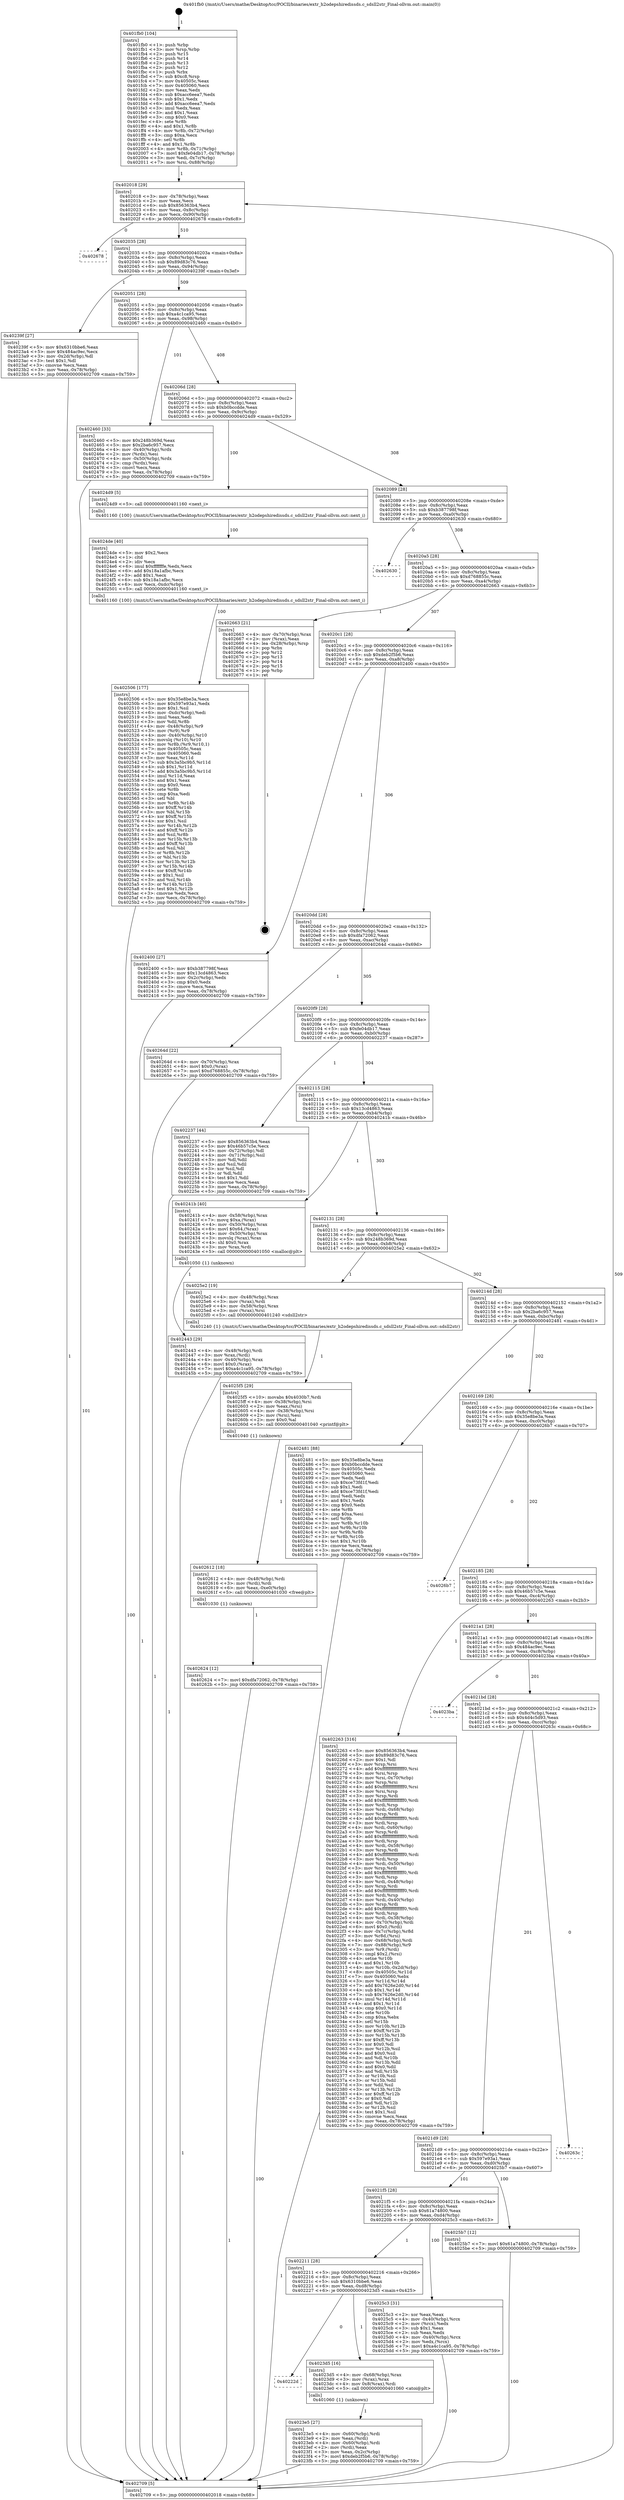 digraph "0x401fb0" {
  label = "0x401fb0 (/mnt/c/Users/mathe/Desktop/tcc/POCII/binaries/extr_h2odepshiredissds.c_sdsll2str_Final-ollvm.out::main(0))"
  labelloc = "t"
  node[shape=record]

  Entry [label="",width=0.3,height=0.3,shape=circle,fillcolor=black,style=filled]
  "0x402018" [label="{
     0x402018 [29]\l
     | [instrs]\l
     &nbsp;&nbsp;0x402018 \<+3\>: mov -0x78(%rbp),%eax\l
     &nbsp;&nbsp;0x40201b \<+2\>: mov %eax,%ecx\l
     &nbsp;&nbsp;0x40201d \<+6\>: sub $0x856363b4,%ecx\l
     &nbsp;&nbsp;0x402023 \<+6\>: mov %eax,-0x8c(%rbp)\l
     &nbsp;&nbsp;0x402029 \<+6\>: mov %ecx,-0x90(%rbp)\l
     &nbsp;&nbsp;0x40202f \<+6\>: je 0000000000402678 \<main+0x6c8\>\l
  }"]
  "0x402678" [label="{
     0x402678\l
  }", style=dashed]
  "0x402035" [label="{
     0x402035 [28]\l
     | [instrs]\l
     &nbsp;&nbsp;0x402035 \<+5\>: jmp 000000000040203a \<main+0x8a\>\l
     &nbsp;&nbsp;0x40203a \<+6\>: mov -0x8c(%rbp),%eax\l
     &nbsp;&nbsp;0x402040 \<+5\>: sub $0x89d83c76,%eax\l
     &nbsp;&nbsp;0x402045 \<+6\>: mov %eax,-0x94(%rbp)\l
     &nbsp;&nbsp;0x40204b \<+6\>: je 000000000040239f \<main+0x3ef\>\l
  }"]
  Exit [label="",width=0.3,height=0.3,shape=circle,fillcolor=black,style=filled,peripheries=2]
  "0x40239f" [label="{
     0x40239f [27]\l
     | [instrs]\l
     &nbsp;&nbsp;0x40239f \<+5\>: mov $0x6310bbe6,%eax\l
     &nbsp;&nbsp;0x4023a4 \<+5\>: mov $0x484ac9ec,%ecx\l
     &nbsp;&nbsp;0x4023a9 \<+3\>: mov -0x2d(%rbp),%dl\l
     &nbsp;&nbsp;0x4023ac \<+3\>: test $0x1,%dl\l
     &nbsp;&nbsp;0x4023af \<+3\>: cmovne %ecx,%eax\l
     &nbsp;&nbsp;0x4023b2 \<+3\>: mov %eax,-0x78(%rbp)\l
     &nbsp;&nbsp;0x4023b5 \<+5\>: jmp 0000000000402709 \<main+0x759\>\l
  }"]
  "0x402051" [label="{
     0x402051 [28]\l
     | [instrs]\l
     &nbsp;&nbsp;0x402051 \<+5\>: jmp 0000000000402056 \<main+0xa6\>\l
     &nbsp;&nbsp;0x402056 \<+6\>: mov -0x8c(%rbp),%eax\l
     &nbsp;&nbsp;0x40205c \<+5\>: sub $0xa4c1ca95,%eax\l
     &nbsp;&nbsp;0x402061 \<+6\>: mov %eax,-0x98(%rbp)\l
     &nbsp;&nbsp;0x402067 \<+6\>: je 0000000000402460 \<main+0x4b0\>\l
  }"]
  "0x402624" [label="{
     0x402624 [12]\l
     | [instrs]\l
     &nbsp;&nbsp;0x402624 \<+7\>: movl $0xdfa72062,-0x78(%rbp)\l
     &nbsp;&nbsp;0x40262b \<+5\>: jmp 0000000000402709 \<main+0x759\>\l
  }"]
  "0x402460" [label="{
     0x402460 [33]\l
     | [instrs]\l
     &nbsp;&nbsp;0x402460 \<+5\>: mov $0x248b369d,%eax\l
     &nbsp;&nbsp;0x402465 \<+5\>: mov $0x2ba6c957,%ecx\l
     &nbsp;&nbsp;0x40246a \<+4\>: mov -0x40(%rbp),%rdx\l
     &nbsp;&nbsp;0x40246e \<+2\>: mov (%rdx),%esi\l
     &nbsp;&nbsp;0x402470 \<+4\>: mov -0x50(%rbp),%rdx\l
     &nbsp;&nbsp;0x402474 \<+2\>: cmp (%rdx),%esi\l
     &nbsp;&nbsp;0x402476 \<+3\>: cmovl %ecx,%eax\l
     &nbsp;&nbsp;0x402479 \<+3\>: mov %eax,-0x78(%rbp)\l
     &nbsp;&nbsp;0x40247c \<+5\>: jmp 0000000000402709 \<main+0x759\>\l
  }"]
  "0x40206d" [label="{
     0x40206d [28]\l
     | [instrs]\l
     &nbsp;&nbsp;0x40206d \<+5\>: jmp 0000000000402072 \<main+0xc2\>\l
     &nbsp;&nbsp;0x402072 \<+6\>: mov -0x8c(%rbp),%eax\l
     &nbsp;&nbsp;0x402078 \<+5\>: sub $0xb0bccdde,%eax\l
     &nbsp;&nbsp;0x40207d \<+6\>: mov %eax,-0x9c(%rbp)\l
     &nbsp;&nbsp;0x402083 \<+6\>: je 00000000004024d9 \<main+0x529\>\l
  }"]
  "0x402612" [label="{
     0x402612 [18]\l
     | [instrs]\l
     &nbsp;&nbsp;0x402612 \<+4\>: mov -0x48(%rbp),%rdi\l
     &nbsp;&nbsp;0x402616 \<+3\>: mov (%rdi),%rdi\l
     &nbsp;&nbsp;0x402619 \<+6\>: mov %eax,-0xe0(%rbp)\l
     &nbsp;&nbsp;0x40261f \<+5\>: call 0000000000401030 \<free@plt\>\l
     | [calls]\l
     &nbsp;&nbsp;0x401030 \{1\} (unknown)\l
  }"]
  "0x4024d9" [label="{
     0x4024d9 [5]\l
     | [instrs]\l
     &nbsp;&nbsp;0x4024d9 \<+5\>: call 0000000000401160 \<next_i\>\l
     | [calls]\l
     &nbsp;&nbsp;0x401160 \{100\} (/mnt/c/Users/mathe/Desktop/tcc/POCII/binaries/extr_h2odepshiredissds.c_sdsll2str_Final-ollvm.out::next_i)\l
  }"]
  "0x402089" [label="{
     0x402089 [28]\l
     | [instrs]\l
     &nbsp;&nbsp;0x402089 \<+5\>: jmp 000000000040208e \<main+0xde\>\l
     &nbsp;&nbsp;0x40208e \<+6\>: mov -0x8c(%rbp),%eax\l
     &nbsp;&nbsp;0x402094 \<+5\>: sub $0xb387798f,%eax\l
     &nbsp;&nbsp;0x402099 \<+6\>: mov %eax,-0xa0(%rbp)\l
     &nbsp;&nbsp;0x40209f \<+6\>: je 0000000000402630 \<main+0x680\>\l
  }"]
  "0x4025f5" [label="{
     0x4025f5 [29]\l
     | [instrs]\l
     &nbsp;&nbsp;0x4025f5 \<+10\>: movabs $0x4030b7,%rdi\l
     &nbsp;&nbsp;0x4025ff \<+4\>: mov -0x38(%rbp),%rsi\l
     &nbsp;&nbsp;0x402603 \<+2\>: mov %eax,(%rsi)\l
     &nbsp;&nbsp;0x402605 \<+4\>: mov -0x38(%rbp),%rsi\l
     &nbsp;&nbsp;0x402609 \<+2\>: mov (%rsi),%esi\l
     &nbsp;&nbsp;0x40260b \<+2\>: mov $0x0,%al\l
     &nbsp;&nbsp;0x40260d \<+5\>: call 0000000000401040 \<printf@plt\>\l
     | [calls]\l
     &nbsp;&nbsp;0x401040 \{1\} (unknown)\l
  }"]
  "0x402630" [label="{
     0x402630\l
  }", style=dashed]
  "0x4020a5" [label="{
     0x4020a5 [28]\l
     | [instrs]\l
     &nbsp;&nbsp;0x4020a5 \<+5\>: jmp 00000000004020aa \<main+0xfa\>\l
     &nbsp;&nbsp;0x4020aa \<+6\>: mov -0x8c(%rbp),%eax\l
     &nbsp;&nbsp;0x4020b0 \<+5\>: sub $0xd768855c,%eax\l
     &nbsp;&nbsp;0x4020b5 \<+6\>: mov %eax,-0xa4(%rbp)\l
     &nbsp;&nbsp;0x4020bb \<+6\>: je 0000000000402663 \<main+0x6b3\>\l
  }"]
  "0x402506" [label="{
     0x402506 [177]\l
     | [instrs]\l
     &nbsp;&nbsp;0x402506 \<+5\>: mov $0x35e8be3a,%ecx\l
     &nbsp;&nbsp;0x40250b \<+5\>: mov $0x597e93a1,%edx\l
     &nbsp;&nbsp;0x402510 \<+3\>: mov $0x1,%sil\l
     &nbsp;&nbsp;0x402513 \<+6\>: mov -0xdc(%rbp),%edi\l
     &nbsp;&nbsp;0x402519 \<+3\>: imul %eax,%edi\l
     &nbsp;&nbsp;0x40251c \<+3\>: mov %dil,%r8b\l
     &nbsp;&nbsp;0x40251f \<+4\>: mov -0x48(%rbp),%r9\l
     &nbsp;&nbsp;0x402523 \<+3\>: mov (%r9),%r9\l
     &nbsp;&nbsp;0x402526 \<+4\>: mov -0x40(%rbp),%r10\l
     &nbsp;&nbsp;0x40252a \<+3\>: movslq (%r10),%r10\l
     &nbsp;&nbsp;0x40252d \<+4\>: mov %r8b,(%r9,%r10,1)\l
     &nbsp;&nbsp;0x402531 \<+7\>: mov 0x40505c,%eax\l
     &nbsp;&nbsp;0x402538 \<+7\>: mov 0x405060,%edi\l
     &nbsp;&nbsp;0x40253f \<+3\>: mov %eax,%r11d\l
     &nbsp;&nbsp;0x402542 \<+7\>: sub $0x3a5bc9b5,%r11d\l
     &nbsp;&nbsp;0x402549 \<+4\>: sub $0x1,%r11d\l
     &nbsp;&nbsp;0x40254d \<+7\>: add $0x3a5bc9b5,%r11d\l
     &nbsp;&nbsp;0x402554 \<+4\>: imul %r11d,%eax\l
     &nbsp;&nbsp;0x402558 \<+3\>: and $0x1,%eax\l
     &nbsp;&nbsp;0x40255b \<+3\>: cmp $0x0,%eax\l
     &nbsp;&nbsp;0x40255e \<+4\>: sete %r8b\l
     &nbsp;&nbsp;0x402562 \<+3\>: cmp $0xa,%edi\l
     &nbsp;&nbsp;0x402565 \<+3\>: setl %bl\l
     &nbsp;&nbsp;0x402568 \<+3\>: mov %r8b,%r14b\l
     &nbsp;&nbsp;0x40256b \<+4\>: xor $0xff,%r14b\l
     &nbsp;&nbsp;0x40256f \<+3\>: mov %bl,%r15b\l
     &nbsp;&nbsp;0x402572 \<+4\>: xor $0xff,%r15b\l
     &nbsp;&nbsp;0x402576 \<+4\>: xor $0x1,%sil\l
     &nbsp;&nbsp;0x40257a \<+3\>: mov %r14b,%r12b\l
     &nbsp;&nbsp;0x40257d \<+4\>: and $0xff,%r12b\l
     &nbsp;&nbsp;0x402581 \<+3\>: and %sil,%r8b\l
     &nbsp;&nbsp;0x402584 \<+3\>: mov %r15b,%r13b\l
     &nbsp;&nbsp;0x402587 \<+4\>: and $0xff,%r13b\l
     &nbsp;&nbsp;0x40258b \<+3\>: and %sil,%bl\l
     &nbsp;&nbsp;0x40258e \<+3\>: or %r8b,%r12b\l
     &nbsp;&nbsp;0x402591 \<+3\>: or %bl,%r13b\l
     &nbsp;&nbsp;0x402594 \<+3\>: xor %r13b,%r12b\l
     &nbsp;&nbsp;0x402597 \<+3\>: or %r15b,%r14b\l
     &nbsp;&nbsp;0x40259a \<+4\>: xor $0xff,%r14b\l
     &nbsp;&nbsp;0x40259e \<+4\>: or $0x1,%sil\l
     &nbsp;&nbsp;0x4025a2 \<+3\>: and %sil,%r14b\l
     &nbsp;&nbsp;0x4025a5 \<+3\>: or %r14b,%r12b\l
     &nbsp;&nbsp;0x4025a8 \<+4\>: test $0x1,%r12b\l
     &nbsp;&nbsp;0x4025ac \<+3\>: cmovne %edx,%ecx\l
     &nbsp;&nbsp;0x4025af \<+3\>: mov %ecx,-0x78(%rbp)\l
     &nbsp;&nbsp;0x4025b2 \<+5\>: jmp 0000000000402709 \<main+0x759\>\l
  }"]
  "0x402663" [label="{
     0x402663 [21]\l
     | [instrs]\l
     &nbsp;&nbsp;0x402663 \<+4\>: mov -0x70(%rbp),%rax\l
     &nbsp;&nbsp;0x402667 \<+2\>: mov (%rax),%eax\l
     &nbsp;&nbsp;0x402669 \<+4\>: lea -0x28(%rbp),%rsp\l
     &nbsp;&nbsp;0x40266d \<+1\>: pop %rbx\l
     &nbsp;&nbsp;0x40266e \<+2\>: pop %r12\l
     &nbsp;&nbsp;0x402670 \<+2\>: pop %r13\l
     &nbsp;&nbsp;0x402672 \<+2\>: pop %r14\l
     &nbsp;&nbsp;0x402674 \<+2\>: pop %r15\l
     &nbsp;&nbsp;0x402676 \<+1\>: pop %rbp\l
     &nbsp;&nbsp;0x402677 \<+1\>: ret\l
  }"]
  "0x4020c1" [label="{
     0x4020c1 [28]\l
     | [instrs]\l
     &nbsp;&nbsp;0x4020c1 \<+5\>: jmp 00000000004020c6 \<main+0x116\>\l
     &nbsp;&nbsp;0x4020c6 \<+6\>: mov -0x8c(%rbp),%eax\l
     &nbsp;&nbsp;0x4020cc \<+5\>: sub $0xdeb2f5b6,%eax\l
     &nbsp;&nbsp;0x4020d1 \<+6\>: mov %eax,-0xa8(%rbp)\l
     &nbsp;&nbsp;0x4020d7 \<+6\>: je 0000000000402400 \<main+0x450\>\l
  }"]
  "0x4024de" [label="{
     0x4024de [40]\l
     | [instrs]\l
     &nbsp;&nbsp;0x4024de \<+5\>: mov $0x2,%ecx\l
     &nbsp;&nbsp;0x4024e3 \<+1\>: cltd\l
     &nbsp;&nbsp;0x4024e4 \<+2\>: idiv %ecx\l
     &nbsp;&nbsp;0x4024e6 \<+6\>: imul $0xfffffffe,%edx,%ecx\l
     &nbsp;&nbsp;0x4024ec \<+6\>: add $0x18a1afbc,%ecx\l
     &nbsp;&nbsp;0x4024f2 \<+3\>: add $0x1,%ecx\l
     &nbsp;&nbsp;0x4024f5 \<+6\>: sub $0x18a1afbc,%ecx\l
     &nbsp;&nbsp;0x4024fb \<+6\>: mov %ecx,-0xdc(%rbp)\l
     &nbsp;&nbsp;0x402501 \<+5\>: call 0000000000401160 \<next_i\>\l
     | [calls]\l
     &nbsp;&nbsp;0x401160 \{100\} (/mnt/c/Users/mathe/Desktop/tcc/POCII/binaries/extr_h2odepshiredissds.c_sdsll2str_Final-ollvm.out::next_i)\l
  }"]
  "0x402400" [label="{
     0x402400 [27]\l
     | [instrs]\l
     &nbsp;&nbsp;0x402400 \<+5\>: mov $0xb387798f,%eax\l
     &nbsp;&nbsp;0x402405 \<+5\>: mov $0x13cd4863,%ecx\l
     &nbsp;&nbsp;0x40240a \<+3\>: mov -0x2c(%rbp),%edx\l
     &nbsp;&nbsp;0x40240d \<+3\>: cmp $0x0,%edx\l
     &nbsp;&nbsp;0x402410 \<+3\>: cmove %ecx,%eax\l
     &nbsp;&nbsp;0x402413 \<+3\>: mov %eax,-0x78(%rbp)\l
     &nbsp;&nbsp;0x402416 \<+5\>: jmp 0000000000402709 \<main+0x759\>\l
  }"]
  "0x4020dd" [label="{
     0x4020dd [28]\l
     | [instrs]\l
     &nbsp;&nbsp;0x4020dd \<+5\>: jmp 00000000004020e2 \<main+0x132\>\l
     &nbsp;&nbsp;0x4020e2 \<+6\>: mov -0x8c(%rbp),%eax\l
     &nbsp;&nbsp;0x4020e8 \<+5\>: sub $0xdfa72062,%eax\l
     &nbsp;&nbsp;0x4020ed \<+6\>: mov %eax,-0xac(%rbp)\l
     &nbsp;&nbsp;0x4020f3 \<+6\>: je 000000000040264d \<main+0x69d\>\l
  }"]
  "0x402443" [label="{
     0x402443 [29]\l
     | [instrs]\l
     &nbsp;&nbsp;0x402443 \<+4\>: mov -0x48(%rbp),%rdi\l
     &nbsp;&nbsp;0x402447 \<+3\>: mov %rax,(%rdi)\l
     &nbsp;&nbsp;0x40244a \<+4\>: mov -0x40(%rbp),%rax\l
     &nbsp;&nbsp;0x40244e \<+6\>: movl $0x0,(%rax)\l
     &nbsp;&nbsp;0x402454 \<+7\>: movl $0xa4c1ca95,-0x78(%rbp)\l
     &nbsp;&nbsp;0x40245b \<+5\>: jmp 0000000000402709 \<main+0x759\>\l
  }"]
  "0x40264d" [label="{
     0x40264d [22]\l
     | [instrs]\l
     &nbsp;&nbsp;0x40264d \<+4\>: mov -0x70(%rbp),%rax\l
     &nbsp;&nbsp;0x402651 \<+6\>: movl $0x0,(%rax)\l
     &nbsp;&nbsp;0x402657 \<+7\>: movl $0xd768855c,-0x78(%rbp)\l
     &nbsp;&nbsp;0x40265e \<+5\>: jmp 0000000000402709 \<main+0x759\>\l
  }"]
  "0x4020f9" [label="{
     0x4020f9 [28]\l
     | [instrs]\l
     &nbsp;&nbsp;0x4020f9 \<+5\>: jmp 00000000004020fe \<main+0x14e\>\l
     &nbsp;&nbsp;0x4020fe \<+6\>: mov -0x8c(%rbp),%eax\l
     &nbsp;&nbsp;0x402104 \<+5\>: sub $0xfe04db17,%eax\l
     &nbsp;&nbsp;0x402109 \<+6\>: mov %eax,-0xb0(%rbp)\l
     &nbsp;&nbsp;0x40210f \<+6\>: je 0000000000402237 \<main+0x287\>\l
  }"]
  "0x4023e5" [label="{
     0x4023e5 [27]\l
     | [instrs]\l
     &nbsp;&nbsp;0x4023e5 \<+4\>: mov -0x60(%rbp),%rdi\l
     &nbsp;&nbsp;0x4023e9 \<+2\>: mov %eax,(%rdi)\l
     &nbsp;&nbsp;0x4023eb \<+4\>: mov -0x60(%rbp),%rdi\l
     &nbsp;&nbsp;0x4023ef \<+2\>: mov (%rdi),%eax\l
     &nbsp;&nbsp;0x4023f1 \<+3\>: mov %eax,-0x2c(%rbp)\l
     &nbsp;&nbsp;0x4023f4 \<+7\>: movl $0xdeb2f5b6,-0x78(%rbp)\l
     &nbsp;&nbsp;0x4023fb \<+5\>: jmp 0000000000402709 \<main+0x759\>\l
  }"]
  "0x402237" [label="{
     0x402237 [44]\l
     | [instrs]\l
     &nbsp;&nbsp;0x402237 \<+5\>: mov $0x856363b4,%eax\l
     &nbsp;&nbsp;0x40223c \<+5\>: mov $0x46b57c5e,%ecx\l
     &nbsp;&nbsp;0x402241 \<+3\>: mov -0x72(%rbp),%dl\l
     &nbsp;&nbsp;0x402244 \<+4\>: mov -0x71(%rbp),%sil\l
     &nbsp;&nbsp;0x402248 \<+3\>: mov %dl,%dil\l
     &nbsp;&nbsp;0x40224b \<+3\>: and %sil,%dil\l
     &nbsp;&nbsp;0x40224e \<+3\>: xor %sil,%dl\l
     &nbsp;&nbsp;0x402251 \<+3\>: or %dl,%dil\l
     &nbsp;&nbsp;0x402254 \<+4\>: test $0x1,%dil\l
     &nbsp;&nbsp;0x402258 \<+3\>: cmovne %ecx,%eax\l
     &nbsp;&nbsp;0x40225b \<+3\>: mov %eax,-0x78(%rbp)\l
     &nbsp;&nbsp;0x40225e \<+5\>: jmp 0000000000402709 \<main+0x759\>\l
  }"]
  "0x402115" [label="{
     0x402115 [28]\l
     | [instrs]\l
     &nbsp;&nbsp;0x402115 \<+5\>: jmp 000000000040211a \<main+0x16a\>\l
     &nbsp;&nbsp;0x40211a \<+6\>: mov -0x8c(%rbp),%eax\l
     &nbsp;&nbsp;0x402120 \<+5\>: sub $0x13cd4863,%eax\l
     &nbsp;&nbsp;0x402125 \<+6\>: mov %eax,-0xb4(%rbp)\l
     &nbsp;&nbsp;0x40212b \<+6\>: je 000000000040241b \<main+0x46b\>\l
  }"]
  "0x402709" [label="{
     0x402709 [5]\l
     | [instrs]\l
     &nbsp;&nbsp;0x402709 \<+5\>: jmp 0000000000402018 \<main+0x68\>\l
  }"]
  "0x401fb0" [label="{
     0x401fb0 [104]\l
     | [instrs]\l
     &nbsp;&nbsp;0x401fb0 \<+1\>: push %rbp\l
     &nbsp;&nbsp;0x401fb1 \<+3\>: mov %rsp,%rbp\l
     &nbsp;&nbsp;0x401fb4 \<+2\>: push %r15\l
     &nbsp;&nbsp;0x401fb6 \<+2\>: push %r14\l
     &nbsp;&nbsp;0x401fb8 \<+2\>: push %r13\l
     &nbsp;&nbsp;0x401fba \<+2\>: push %r12\l
     &nbsp;&nbsp;0x401fbc \<+1\>: push %rbx\l
     &nbsp;&nbsp;0x401fbd \<+7\>: sub $0xc8,%rsp\l
     &nbsp;&nbsp;0x401fc4 \<+7\>: mov 0x40505c,%eax\l
     &nbsp;&nbsp;0x401fcb \<+7\>: mov 0x405060,%ecx\l
     &nbsp;&nbsp;0x401fd2 \<+2\>: mov %eax,%edx\l
     &nbsp;&nbsp;0x401fd4 \<+6\>: sub $0xacc6eea7,%edx\l
     &nbsp;&nbsp;0x401fda \<+3\>: sub $0x1,%edx\l
     &nbsp;&nbsp;0x401fdd \<+6\>: add $0xacc6eea7,%edx\l
     &nbsp;&nbsp;0x401fe3 \<+3\>: imul %edx,%eax\l
     &nbsp;&nbsp;0x401fe6 \<+3\>: and $0x1,%eax\l
     &nbsp;&nbsp;0x401fe9 \<+3\>: cmp $0x0,%eax\l
     &nbsp;&nbsp;0x401fec \<+4\>: sete %r8b\l
     &nbsp;&nbsp;0x401ff0 \<+4\>: and $0x1,%r8b\l
     &nbsp;&nbsp;0x401ff4 \<+4\>: mov %r8b,-0x72(%rbp)\l
     &nbsp;&nbsp;0x401ff8 \<+3\>: cmp $0xa,%ecx\l
     &nbsp;&nbsp;0x401ffb \<+4\>: setl %r8b\l
     &nbsp;&nbsp;0x401fff \<+4\>: and $0x1,%r8b\l
     &nbsp;&nbsp;0x402003 \<+4\>: mov %r8b,-0x71(%rbp)\l
     &nbsp;&nbsp;0x402007 \<+7\>: movl $0xfe04db17,-0x78(%rbp)\l
     &nbsp;&nbsp;0x40200e \<+3\>: mov %edi,-0x7c(%rbp)\l
     &nbsp;&nbsp;0x402011 \<+7\>: mov %rsi,-0x88(%rbp)\l
  }"]
  "0x40222d" [label="{
     0x40222d\l
  }", style=dashed]
  "0x40241b" [label="{
     0x40241b [40]\l
     | [instrs]\l
     &nbsp;&nbsp;0x40241b \<+4\>: mov -0x58(%rbp),%rax\l
     &nbsp;&nbsp;0x40241f \<+7\>: movq $0xa,(%rax)\l
     &nbsp;&nbsp;0x402426 \<+4\>: mov -0x50(%rbp),%rax\l
     &nbsp;&nbsp;0x40242a \<+6\>: movl $0x64,(%rax)\l
     &nbsp;&nbsp;0x402430 \<+4\>: mov -0x50(%rbp),%rax\l
     &nbsp;&nbsp;0x402434 \<+3\>: movslq (%rax),%rax\l
     &nbsp;&nbsp;0x402437 \<+4\>: shl $0x0,%rax\l
     &nbsp;&nbsp;0x40243b \<+3\>: mov %rax,%rdi\l
     &nbsp;&nbsp;0x40243e \<+5\>: call 0000000000401050 \<malloc@plt\>\l
     | [calls]\l
     &nbsp;&nbsp;0x401050 \{1\} (unknown)\l
  }"]
  "0x402131" [label="{
     0x402131 [28]\l
     | [instrs]\l
     &nbsp;&nbsp;0x402131 \<+5\>: jmp 0000000000402136 \<main+0x186\>\l
     &nbsp;&nbsp;0x402136 \<+6\>: mov -0x8c(%rbp),%eax\l
     &nbsp;&nbsp;0x40213c \<+5\>: sub $0x248b369d,%eax\l
     &nbsp;&nbsp;0x402141 \<+6\>: mov %eax,-0xb8(%rbp)\l
     &nbsp;&nbsp;0x402147 \<+6\>: je 00000000004025e2 \<main+0x632\>\l
  }"]
  "0x4023d5" [label="{
     0x4023d5 [16]\l
     | [instrs]\l
     &nbsp;&nbsp;0x4023d5 \<+4\>: mov -0x68(%rbp),%rax\l
     &nbsp;&nbsp;0x4023d9 \<+3\>: mov (%rax),%rax\l
     &nbsp;&nbsp;0x4023dc \<+4\>: mov 0x8(%rax),%rdi\l
     &nbsp;&nbsp;0x4023e0 \<+5\>: call 0000000000401060 \<atoi@plt\>\l
     | [calls]\l
     &nbsp;&nbsp;0x401060 \{1\} (unknown)\l
  }"]
  "0x4025e2" [label="{
     0x4025e2 [19]\l
     | [instrs]\l
     &nbsp;&nbsp;0x4025e2 \<+4\>: mov -0x48(%rbp),%rax\l
     &nbsp;&nbsp;0x4025e6 \<+3\>: mov (%rax),%rdi\l
     &nbsp;&nbsp;0x4025e9 \<+4\>: mov -0x58(%rbp),%rax\l
     &nbsp;&nbsp;0x4025ed \<+3\>: mov (%rax),%rsi\l
     &nbsp;&nbsp;0x4025f0 \<+5\>: call 0000000000401240 \<sdsll2str\>\l
     | [calls]\l
     &nbsp;&nbsp;0x401240 \{1\} (/mnt/c/Users/mathe/Desktop/tcc/POCII/binaries/extr_h2odepshiredissds.c_sdsll2str_Final-ollvm.out::sdsll2str)\l
  }"]
  "0x40214d" [label="{
     0x40214d [28]\l
     | [instrs]\l
     &nbsp;&nbsp;0x40214d \<+5\>: jmp 0000000000402152 \<main+0x1a2\>\l
     &nbsp;&nbsp;0x402152 \<+6\>: mov -0x8c(%rbp),%eax\l
     &nbsp;&nbsp;0x402158 \<+5\>: sub $0x2ba6c957,%eax\l
     &nbsp;&nbsp;0x40215d \<+6\>: mov %eax,-0xbc(%rbp)\l
     &nbsp;&nbsp;0x402163 \<+6\>: je 0000000000402481 \<main+0x4d1\>\l
  }"]
  "0x402211" [label="{
     0x402211 [28]\l
     | [instrs]\l
     &nbsp;&nbsp;0x402211 \<+5\>: jmp 0000000000402216 \<main+0x266\>\l
     &nbsp;&nbsp;0x402216 \<+6\>: mov -0x8c(%rbp),%eax\l
     &nbsp;&nbsp;0x40221c \<+5\>: sub $0x6310bbe6,%eax\l
     &nbsp;&nbsp;0x402221 \<+6\>: mov %eax,-0xd8(%rbp)\l
     &nbsp;&nbsp;0x402227 \<+6\>: je 00000000004023d5 \<main+0x425\>\l
  }"]
  "0x402481" [label="{
     0x402481 [88]\l
     | [instrs]\l
     &nbsp;&nbsp;0x402481 \<+5\>: mov $0x35e8be3a,%eax\l
     &nbsp;&nbsp;0x402486 \<+5\>: mov $0xb0bccdde,%ecx\l
     &nbsp;&nbsp;0x40248b \<+7\>: mov 0x40505c,%edx\l
     &nbsp;&nbsp;0x402492 \<+7\>: mov 0x405060,%esi\l
     &nbsp;&nbsp;0x402499 \<+2\>: mov %edx,%edi\l
     &nbsp;&nbsp;0x40249b \<+6\>: sub $0xce73fd1f,%edi\l
     &nbsp;&nbsp;0x4024a1 \<+3\>: sub $0x1,%edi\l
     &nbsp;&nbsp;0x4024a4 \<+6\>: add $0xce73fd1f,%edi\l
     &nbsp;&nbsp;0x4024aa \<+3\>: imul %edi,%edx\l
     &nbsp;&nbsp;0x4024ad \<+3\>: and $0x1,%edx\l
     &nbsp;&nbsp;0x4024b0 \<+3\>: cmp $0x0,%edx\l
     &nbsp;&nbsp;0x4024b3 \<+4\>: sete %r8b\l
     &nbsp;&nbsp;0x4024b7 \<+3\>: cmp $0xa,%esi\l
     &nbsp;&nbsp;0x4024ba \<+4\>: setl %r9b\l
     &nbsp;&nbsp;0x4024be \<+3\>: mov %r8b,%r10b\l
     &nbsp;&nbsp;0x4024c1 \<+3\>: and %r9b,%r10b\l
     &nbsp;&nbsp;0x4024c4 \<+3\>: xor %r9b,%r8b\l
     &nbsp;&nbsp;0x4024c7 \<+3\>: or %r8b,%r10b\l
     &nbsp;&nbsp;0x4024ca \<+4\>: test $0x1,%r10b\l
     &nbsp;&nbsp;0x4024ce \<+3\>: cmovne %ecx,%eax\l
     &nbsp;&nbsp;0x4024d1 \<+3\>: mov %eax,-0x78(%rbp)\l
     &nbsp;&nbsp;0x4024d4 \<+5\>: jmp 0000000000402709 \<main+0x759\>\l
  }"]
  "0x402169" [label="{
     0x402169 [28]\l
     | [instrs]\l
     &nbsp;&nbsp;0x402169 \<+5\>: jmp 000000000040216e \<main+0x1be\>\l
     &nbsp;&nbsp;0x40216e \<+6\>: mov -0x8c(%rbp),%eax\l
     &nbsp;&nbsp;0x402174 \<+5\>: sub $0x35e8be3a,%eax\l
     &nbsp;&nbsp;0x402179 \<+6\>: mov %eax,-0xc0(%rbp)\l
     &nbsp;&nbsp;0x40217f \<+6\>: je 00000000004026b7 \<main+0x707\>\l
  }"]
  "0x4025c3" [label="{
     0x4025c3 [31]\l
     | [instrs]\l
     &nbsp;&nbsp;0x4025c3 \<+2\>: xor %eax,%eax\l
     &nbsp;&nbsp;0x4025c5 \<+4\>: mov -0x40(%rbp),%rcx\l
     &nbsp;&nbsp;0x4025c9 \<+2\>: mov (%rcx),%edx\l
     &nbsp;&nbsp;0x4025cb \<+3\>: sub $0x1,%eax\l
     &nbsp;&nbsp;0x4025ce \<+2\>: sub %eax,%edx\l
     &nbsp;&nbsp;0x4025d0 \<+4\>: mov -0x40(%rbp),%rcx\l
     &nbsp;&nbsp;0x4025d4 \<+2\>: mov %edx,(%rcx)\l
     &nbsp;&nbsp;0x4025d6 \<+7\>: movl $0xa4c1ca95,-0x78(%rbp)\l
     &nbsp;&nbsp;0x4025dd \<+5\>: jmp 0000000000402709 \<main+0x759\>\l
  }"]
  "0x4026b7" [label="{
     0x4026b7\l
  }", style=dashed]
  "0x402185" [label="{
     0x402185 [28]\l
     | [instrs]\l
     &nbsp;&nbsp;0x402185 \<+5\>: jmp 000000000040218a \<main+0x1da\>\l
     &nbsp;&nbsp;0x40218a \<+6\>: mov -0x8c(%rbp),%eax\l
     &nbsp;&nbsp;0x402190 \<+5\>: sub $0x46b57c5e,%eax\l
     &nbsp;&nbsp;0x402195 \<+6\>: mov %eax,-0xc4(%rbp)\l
     &nbsp;&nbsp;0x40219b \<+6\>: je 0000000000402263 \<main+0x2b3\>\l
  }"]
  "0x4021f5" [label="{
     0x4021f5 [28]\l
     | [instrs]\l
     &nbsp;&nbsp;0x4021f5 \<+5\>: jmp 00000000004021fa \<main+0x24a\>\l
     &nbsp;&nbsp;0x4021fa \<+6\>: mov -0x8c(%rbp),%eax\l
     &nbsp;&nbsp;0x402200 \<+5\>: sub $0x61a74800,%eax\l
     &nbsp;&nbsp;0x402205 \<+6\>: mov %eax,-0xd4(%rbp)\l
     &nbsp;&nbsp;0x40220b \<+6\>: je 00000000004025c3 \<main+0x613\>\l
  }"]
  "0x402263" [label="{
     0x402263 [316]\l
     | [instrs]\l
     &nbsp;&nbsp;0x402263 \<+5\>: mov $0x856363b4,%eax\l
     &nbsp;&nbsp;0x402268 \<+5\>: mov $0x89d83c76,%ecx\l
     &nbsp;&nbsp;0x40226d \<+2\>: mov $0x1,%dl\l
     &nbsp;&nbsp;0x40226f \<+3\>: mov %rsp,%rsi\l
     &nbsp;&nbsp;0x402272 \<+4\>: add $0xfffffffffffffff0,%rsi\l
     &nbsp;&nbsp;0x402276 \<+3\>: mov %rsi,%rsp\l
     &nbsp;&nbsp;0x402279 \<+4\>: mov %rsi,-0x70(%rbp)\l
     &nbsp;&nbsp;0x40227d \<+3\>: mov %rsp,%rsi\l
     &nbsp;&nbsp;0x402280 \<+4\>: add $0xfffffffffffffff0,%rsi\l
     &nbsp;&nbsp;0x402284 \<+3\>: mov %rsi,%rsp\l
     &nbsp;&nbsp;0x402287 \<+3\>: mov %rsp,%rdi\l
     &nbsp;&nbsp;0x40228a \<+4\>: add $0xfffffffffffffff0,%rdi\l
     &nbsp;&nbsp;0x40228e \<+3\>: mov %rdi,%rsp\l
     &nbsp;&nbsp;0x402291 \<+4\>: mov %rdi,-0x68(%rbp)\l
     &nbsp;&nbsp;0x402295 \<+3\>: mov %rsp,%rdi\l
     &nbsp;&nbsp;0x402298 \<+4\>: add $0xfffffffffffffff0,%rdi\l
     &nbsp;&nbsp;0x40229c \<+3\>: mov %rdi,%rsp\l
     &nbsp;&nbsp;0x40229f \<+4\>: mov %rdi,-0x60(%rbp)\l
     &nbsp;&nbsp;0x4022a3 \<+3\>: mov %rsp,%rdi\l
     &nbsp;&nbsp;0x4022a6 \<+4\>: add $0xfffffffffffffff0,%rdi\l
     &nbsp;&nbsp;0x4022aa \<+3\>: mov %rdi,%rsp\l
     &nbsp;&nbsp;0x4022ad \<+4\>: mov %rdi,-0x58(%rbp)\l
     &nbsp;&nbsp;0x4022b1 \<+3\>: mov %rsp,%rdi\l
     &nbsp;&nbsp;0x4022b4 \<+4\>: add $0xfffffffffffffff0,%rdi\l
     &nbsp;&nbsp;0x4022b8 \<+3\>: mov %rdi,%rsp\l
     &nbsp;&nbsp;0x4022bb \<+4\>: mov %rdi,-0x50(%rbp)\l
     &nbsp;&nbsp;0x4022bf \<+3\>: mov %rsp,%rdi\l
     &nbsp;&nbsp;0x4022c2 \<+4\>: add $0xfffffffffffffff0,%rdi\l
     &nbsp;&nbsp;0x4022c6 \<+3\>: mov %rdi,%rsp\l
     &nbsp;&nbsp;0x4022c9 \<+4\>: mov %rdi,-0x48(%rbp)\l
     &nbsp;&nbsp;0x4022cd \<+3\>: mov %rsp,%rdi\l
     &nbsp;&nbsp;0x4022d0 \<+4\>: add $0xfffffffffffffff0,%rdi\l
     &nbsp;&nbsp;0x4022d4 \<+3\>: mov %rdi,%rsp\l
     &nbsp;&nbsp;0x4022d7 \<+4\>: mov %rdi,-0x40(%rbp)\l
     &nbsp;&nbsp;0x4022db \<+3\>: mov %rsp,%rdi\l
     &nbsp;&nbsp;0x4022de \<+4\>: add $0xfffffffffffffff0,%rdi\l
     &nbsp;&nbsp;0x4022e2 \<+3\>: mov %rdi,%rsp\l
     &nbsp;&nbsp;0x4022e5 \<+4\>: mov %rdi,-0x38(%rbp)\l
     &nbsp;&nbsp;0x4022e9 \<+4\>: mov -0x70(%rbp),%rdi\l
     &nbsp;&nbsp;0x4022ed \<+6\>: movl $0x0,(%rdi)\l
     &nbsp;&nbsp;0x4022f3 \<+4\>: mov -0x7c(%rbp),%r8d\l
     &nbsp;&nbsp;0x4022f7 \<+3\>: mov %r8d,(%rsi)\l
     &nbsp;&nbsp;0x4022fa \<+4\>: mov -0x68(%rbp),%rdi\l
     &nbsp;&nbsp;0x4022fe \<+7\>: mov -0x88(%rbp),%r9\l
     &nbsp;&nbsp;0x402305 \<+3\>: mov %r9,(%rdi)\l
     &nbsp;&nbsp;0x402308 \<+3\>: cmpl $0x2,(%rsi)\l
     &nbsp;&nbsp;0x40230b \<+4\>: setne %r10b\l
     &nbsp;&nbsp;0x40230f \<+4\>: and $0x1,%r10b\l
     &nbsp;&nbsp;0x402313 \<+4\>: mov %r10b,-0x2d(%rbp)\l
     &nbsp;&nbsp;0x402317 \<+8\>: mov 0x40505c,%r11d\l
     &nbsp;&nbsp;0x40231f \<+7\>: mov 0x405060,%ebx\l
     &nbsp;&nbsp;0x402326 \<+3\>: mov %r11d,%r14d\l
     &nbsp;&nbsp;0x402329 \<+7\>: add $0x7626e2d0,%r14d\l
     &nbsp;&nbsp;0x402330 \<+4\>: sub $0x1,%r14d\l
     &nbsp;&nbsp;0x402334 \<+7\>: sub $0x7626e2d0,%r14d\l
     &nbsp;&nbsp;0x40233b \<+4\>: imul %r14d,%r11d\l
     &nbsp;&nbsp;0x40233f \<+4\>: and $0x1,%r11d\l
     &nbsp;&nbsp;0x402343 \<+4\>: cmp $0x0,%r11d\l
     &nbsp;&nbsp;0x402347 \<+4\>: sete %r10b\l
     &nbsp;&nbsp;0x40234b \<+3\>: cmp $0xa,%ebx\l
     &nbsp;&nbsp;0x40234e \<+4\>: setl %r15b\l
     &nbsp;&nbsp;0x402352 \<+3\>: mov %r10b,%r12b\l
     &nbsp;&nbsp;0x402355 \<+4\>: xor $0xff,%r12b\l
     &nbsp;&nbsp;0x402359 \<+3\>: mov %r15b,%r13b\l
     &nbsp;&nbsp;0x40235c \<+4\>: xor $0xff,%r13b\l
     &nbsp;&nbsp;0x402360 \<+3\>: xor $0x0,%dl\l
     &nbsp;&nbsp;0x402363 \<+3\>: mov %r12b,%sil\l
     &nbsp;&nbsp;0x402366 \<+4\>: and $0x0,%sil\l
     &nbsp;&nbsp;0x40236a \<+3\>: and %dl,%r10b\l
     &nbsp;&nbsp;0x40236d \<+3\>: mov %r13b,%dil\l
     &nbsp;&nbsp;0x402370 \<+4\>: and $0x0,%dil\l
     &nbsp;&nbsp;0x402374 \<+3\>: and %dl,%r15b\l
     &nbsp;&nbsp;0x402377 \<+3\>: or %r10b,%sil\l
     &nbsp;&nbsp;0x40237a \<+3\>: or %r15b,%dil\l
     &nbsp;&nbsp;0x40237d \<+3\>: xor %dil,%sil\l
     &nbsp;&nbsp;0x402380 \<+3\>: or %r13b,%r12b\l
     &nbsp;&nbsp;0x402383 \<+4\>: xor $0xff,%r12b\l
     &nbsp;&nbsp;0x402387 \<+3\>: or $0x0,%dl\l
     &nbsp;&nbsp;0x40238a \<+3\>: and %dl,%r12b\l
     &nbsp;&nbsp;0x40238d \<+3\>: or %r12b,%sil\l
     &nbsp;&nbsp;0x402390 \<+4\>: test $0x1,%sil\l
     &nbsp;&nbsp;0x402394 \<+3\>: cmovne %ecx,%eax\l
     &nbsp;&nbsp;0x402397 \<+3\>: mov %eax,-0x78(%rbp)\l
     &nbsp;&nbsp;0x40239a \<+5\>: jmp 0000000000402709 \<main+0x759\>\l
  }"]
  "0x4021a1" [label="{
     0x4021a1 [28]\l
     | [instrs]\l
     &nbsp;&nbsp;0x4021a1 \<+5\>: jmp 00000000004021a6 \<main+0x1f6\>\l
     &nbsp;&nbsp;0x4021a6 \<+6\>: mov -0x8c(%rbp),%eax\l
     &nbsp;&nbsp;0x4021ac \<+5\>: sub $0x484ac9ec,%eax\l
     &nbsp;&nbsp;0x4021b1 \<+6\>: mov %eax,-0xc8(%rbp)\l
     &nbsp;&nbsp;0x4021b7 \<+6\>: je 00000000004023ba \<main+0x40a\>\l
  }"]
  "0x4025b7" [label="{
     0x4025b7 [12]\l
     | [instrs]\l
     &nbsp;&nbsp;0x4025b7 \<+7\>: movl $0x61a74800,-0x78(%rbp)\l
     &nbsp;&nbsp;0x4025be \<+5\>: jmp 0000000000402709 \<main+0x759\>\l
  }"]
  "0x4021d9" [label="{
     0x4021d9 [28]\l
     | [instrs]\l
     &nbsp;&nbsp;0x4021d9 \<+5\>: jmp 00000000004021de \<main+0x22e\>\l
     &nbsp;&nbsp;0x4021de \<+6\>: mov -0x8c(%rbp),%eax\l
     &nbsp;&nbsp;0x4021e4 \<+5\>: sub $0x597e93a1,%eax\l
     &nbsp;&nbsp;0x4021e9 \<+6\>: mov %eax,-0xd0(%rbp)\l
     &nbsp;&nbsp;0x4021ef \<+6\>: je 00000000004025b7 \<main+0x607\>\l
  }"]
  "0x4023ba" [label="{
     0x4023ba\l
  }", style=dashed]
  "0x4021bd" [label="{
     0x4021bd [28]\l
     | [instrs]\l
     &nbsp;&nbsp;0x4021bd \<+5\>: jmp 00000000004021c2 \<main+0x212\>\l
     &nbsp;&nbsp;0x4021c2 \<+6\>: mov -0x8c(%rbp),%eax\l
     &nbsp;&nbsp;0x4021c8 \<+5\>: sub $0x4d4c5d93,%eax\l
     &nbsp;&nbsp;0x4021cd \<+6\>: mov %eax,-0xcc(%rbp)\l
     &nbsp;&nbsp;0x4021d3 \<+6\>: je 000000000040263c \<main+0x68c\>\l
  }"]
  "0x40263c" [label="{
     0x40263c\l
  }", style=dashed]
  Entry -> "0x401fb0" [label=" 1"]
  "0x402018" -> "0x402678" [label=" 0"]
  "0x402018" -> "0x402035" [label=" 510"]
  "0x402663" -> Exit [label=" 1"]
  "0x402035" -> "0x40239f" [label=" 1"]
  "0x402035" -> "0x402051" [label=" 509"]
  "0x40264d" -> "0x402709" [label=" 1"]
  "0x402051" -> "0x402460" [label=" 101"]
  "0x402051" -> "0x40206d" [label=" 408"]
  "0x402624" -> "0x402709" [label=" 1"]
  "0x40206d" -> "0x4024d9" [label=" 100"]
  "0x40206d" -> "0x402089" [label=" 308"]
  "0x402612" -> "0x402624" [label=" 1"]
  "0x402089" -> "0x402630" [label=" 0"]
  "0x402089" -> "0x4020a5" [label=" 308"]
  "0x4025f5" -> "0x402612" [label=" 1"]
  "0x4020a5" -> "0x402663" [label=" 1"]
  "0x4020a5" -> "0x4020c1" [label=" 307"]
  "0x4025e2" -> "0x4025f5" [label=" 1"]
  "0x4020c1" -> "0x402400" [label=" 1"]
  "0x4020c1" -> "0x4020dd" [label=" 306"]
  "0x4025c3" -> "0x402709" [label=" 100"]
  "0x4020dd" -> "0x40264d" [label=" 1"]
  "0x4020dd" -> "0x4020f9" [label=" 305"]
  "0x4025b7" -> "0x402709" [label=" 100"]
  "0x4020f9" -> "0x402237" [label=" 1"]
  "0x4020f9" -> "0x402115" [label=" 304"]
  "0x402237" -> "0x402709" [label=" 1"]
  "0x401fb0" -> "0x402018" [label=" 1"]
  "0x402709" -> "0x402018" [label=" 509"]
  "0x402506" -> "0x402709" [label=" 100"]
  "0x402115" -> "0x40241b" [label=" 1"]
  "0x402115" -> "0x402131" [label=" 303"]
  "0x4024de" -> "0x402506" [label=" 100"]
  "0x402131" -> "0x4025e2" [label=" 1"]
  "0x402131" -> "0x40214d" [label=" 302"]
  "0x4024d9" -> "0x4024de" [label=" 100"]
  "0x40214d" -> "0x402481" [label=" 100"]
  "0x40214d" -> "0x402169" [label=" 202"]
  "0x402460" -> "0x402709" [label=" 101"]
  "0x402169" -> "0x4026b7" [label=" 0"]
  "0x402169" -> "0x402185" [label=" 202"]
  "0x402443" -> "0x402709" [label=" 1"]
  "0x402185" -> "0x402263" [label=" 1"]
  "0x402185" -> "0x4021a1" [label=" 201"]
  "0x402400" -> "0x402709" [label=" 1"]
  "0x402263" -> "0x402709" [label=" 1"]
  "0x40239f" -> "0x402709" [label=" 1"]
  "0x4023e5" -> "0x402709" [label=" 1"]
  "0x4021a1" -> "0x4023ba" [label=" 0"]
  "0x4021a1" -> "0x4021bd" [label=" 201"]
  "0x402211" -> "0x40222d" [label=" 0"]
  "0x4021bd" -> "0x40263c" [label=" 0"]
  "0x4021bd" -> "0x4021d9" [label=" 201"]
  "0x4023d5" -> "0x4023e5" [label=" 1"]
  "0x4021d9" -> "0x4025b7" [label=" 100"]
  "0x4021d9" -> "0x4021f5" [label=" 101"]
  "0x40241b" -> "0x402443" [label=" 1"]
  "0x4021f5" -> "0x4025c3" [label=" 100"]
  "0x4021f5" -> "0x402211" [label=" 1"]
  "0x402481" -> "0x402709" [label=" 100"]
  "0x402211" -> "0x4023d5" [label=" 1"]
}

